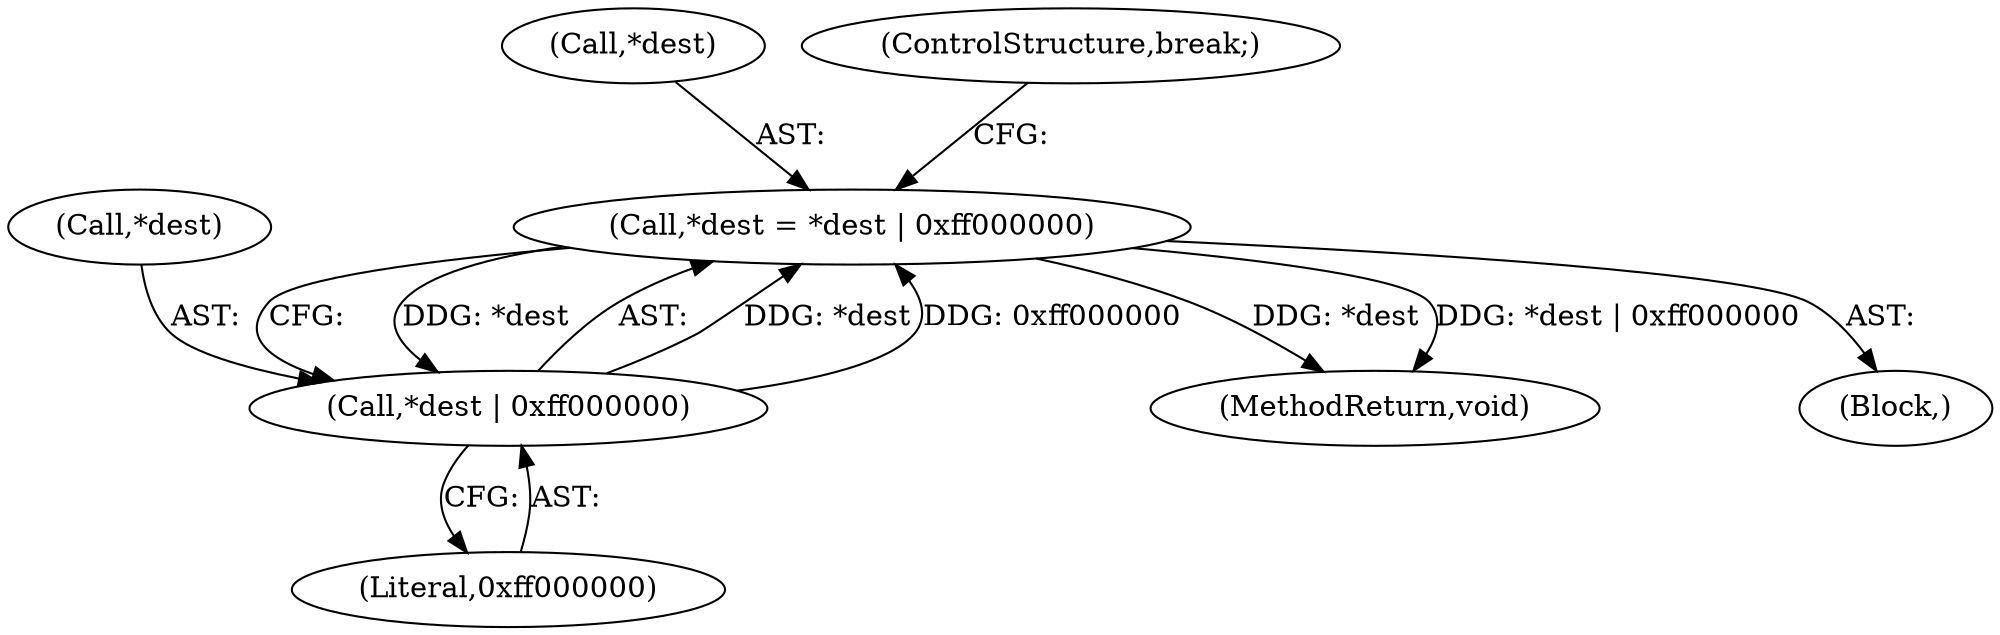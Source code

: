 digraph "0_poppler_7b2d314a61fd0e12f47c62996cb49ec0d1ba747a@pointer" {
"1000228" [label="(Call,*dest = *dest | 0xff000000)"];
"1000231" [label="(Call,*dest | 0xff000000)"];
"1000228" [label="(Call,*dest = *dest | 0xff000000)"];
"1000231" [label="(Call,*dest | 0xff000000)"];
"1000228" [label="(Call,*dest = *dest | 0xff000000)"];
"1000350" [label="(MethodReturn,void)"];
"1000227" [label="(Block,)"];
"1000234" [label="(Literal,0xff000000)"];
"1000232" [label="(Call,*dest)"];
"1000229" [label="(Call,*dest)"];
"1000235" [label="(ControlStructure,break;)"];
"1000228" -> "1000227"  [label="AST: "];
"1000228" -> "1000231"  [label="CFG: "];
"1000229" -> "1000228"  [label="AST: "];
"1000231" -> "1000228"  [label="AST: "];
"1000235" -> "1000228"  [label="CFG: "];
"1000228" -> "1000350"  [label="DDG: *dest"];
"1000228" -> "1000350"  [label="DDG: *dest | 0xff000000"];
"1000231" -> "1000228"  [label="DDG: *dest"];
"1000231" -> "1000228"  [label="DDG: 0xff000000"];
"1000228" -> "1000231"  [label="DDG: *dest"];
"1000231" -> "1000234"  [label="CFG: "];
"1000232" -> "1000231"  [label="AST: "];
"1000234" -> "1000231"  [label="AST: "];
}
